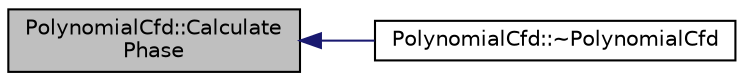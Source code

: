 digraph "PolynomialCfd::CalculatePhase"
{
  edge [fontname="Helvetica",fontsize="10",labelfontname="Helvetica",labelfontsize="10"];
  node [fontname="Helvetica",fontsize="10",shape=record];
  rankdir="LR";
  Node1 [label="PolynomialCfd::Calculate\lPhase",height=0.2,width=0.4,color="black", fillcolor="grey75", style="filled", fontcolor="black"];
  Node1 -> Node2 [dir="back",color="midnightblue",fontsize="10",style="solid",fontname="Helvetica"];
  Node2 [label="PolynomialCfd::~PolynomialCfd",height=0.2,width=0.4,color="black", fillcolor="white", style="filled",URL="$de/d2b/class_polynomial_cfd.html#ae9ee5e55f239fa460a45e4e95a5f22bb"];
}
